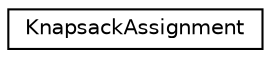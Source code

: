 digraph "Graphical Class Hierarchy"
{
 // LATEX_PDF_SIZE
  edge [fontname="Helvetica",fontsize="10",labelfontname="Helvetica",labelfontsize="10"];
  node [fontname="Helvetica",fontsize="10",shape=record];
  rankdir="LR";
  Node0 [label="KnapsackAssignment",height=0.2,width=0.4,color="black", fillcolor="white", style="filled",URL="$structoperations__research_1_1_knapsack_assignment.html",tooltip=" "];
}
